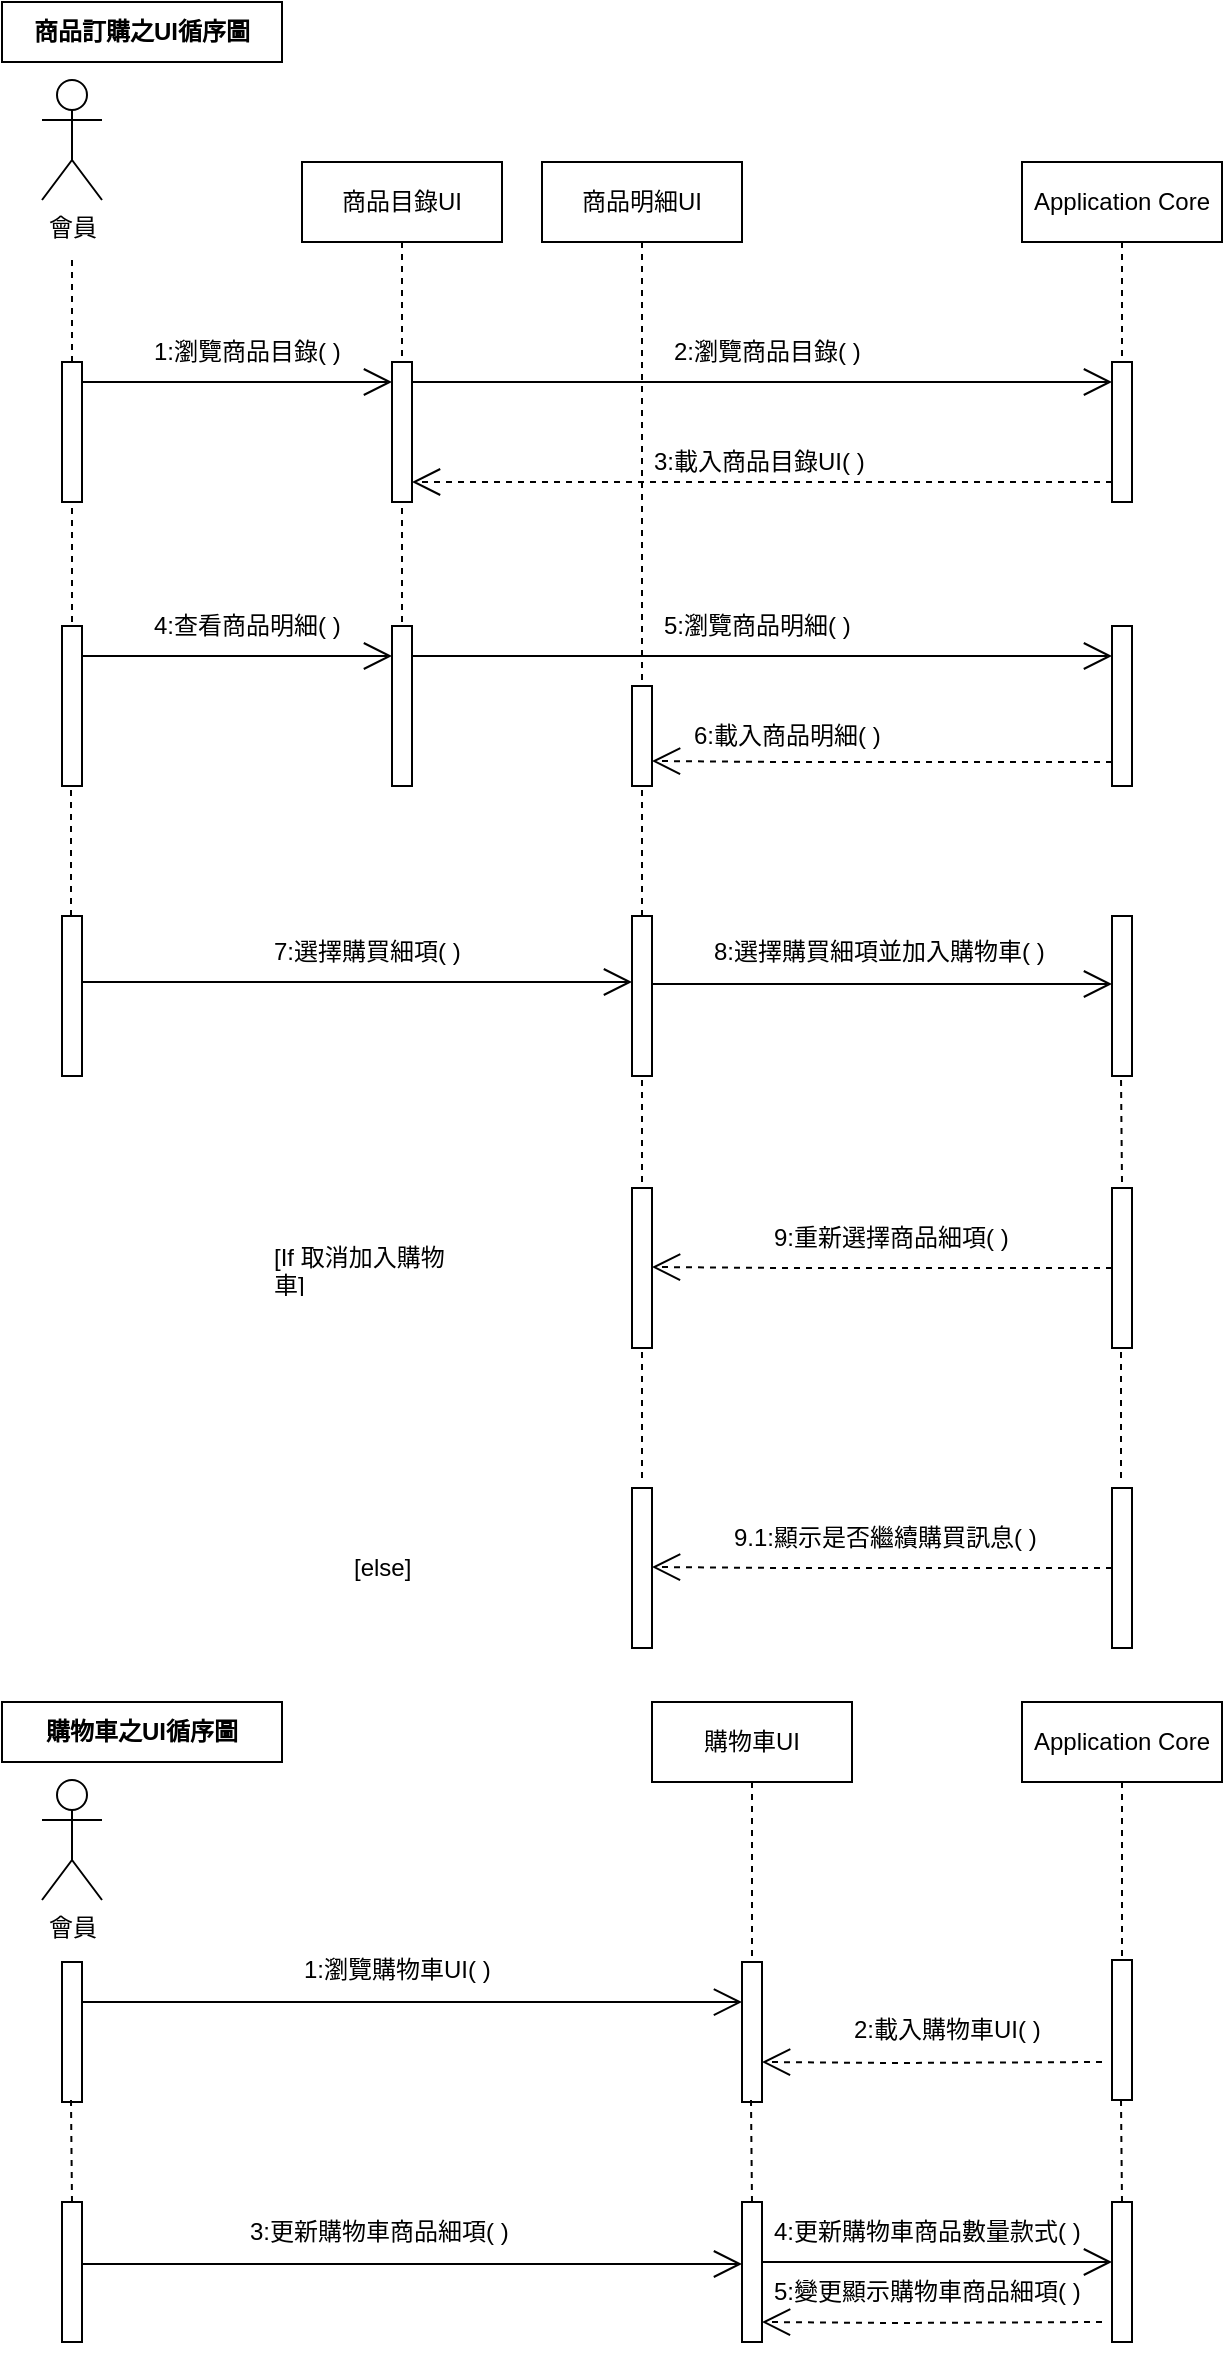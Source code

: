 <mxfile version="21.1.4" type="github">
  <diagram name="Page-1" id="13e1069c-82ec-6db2-03f1-153e76fe0fe0">
    <mxGraphModel dx="880" dy="461" grid="1" gridSize="10" guides="1" tooltips="1" connect="1" arrows="1" fold="1" page="1" pageScale="1" pageWidth="1100" pageHeight="850" background="none" math="0" shadow="0">
      <root>
        <mxCell id="0" />
        <mxCell id="1" parent="0" />
        <mxCell id="bA_DWow7jITAsD4Xbj8_-2" value="會員" style="shape=umlActor;verticalLabelPosition=bottom;verticalAlign=top;html=1;" parent="1" vertex="1">
          <mxGeometry x="60" y="59" width="30" height="60" as="geometry" />
        </mxCell>
        <mxCell id="bA_DWow7jITAsD4Xbj8_-23" value="商品訂購之UI循序圖" style="fontStyle=1;whiteSpace=wrap;html=1;" parent="1" vertex="1">
          <mxGeometry x="40" y="20" width="140" height="30" as="geometry" />
        </mxCell>
        <mxCell id="bA_DWow7jITAsD4Xbj8_-24" value="" style="html=1;points=[];perimeter=orthogonalPerimeter;outlineConnect=0;targetShapes=umlLifeline;portConstraint=eastwest;newEdgeStyle={&quot;edgeStyle&quot;:&quot;elbowEdgeStyle&quot;,&quot;elbow&quot;:&quot;vertical&quot;,&quot;curved&quot;:0,&quot;rounded&quot;:0};" parent="1" vertex="1">
          <mxGeometry x="70" y="200" width="10" height="70" as="geometry" />
        </mxCell>
        <mxCell id="bA_DWow7jITAsD4Xbj8_-27" value="" style="html=1;verticalAlign=bottom;startArrow=none;endArrow=none;dashed=1;rounded=0;" parent="1" source="bA_DWow7jITAsD4Xbj8_-24" edge="1">
          <mxGeometry relative="1" as="geometry">
            <mxPoint x="75" y="168" as="sourcePoint" />
            <mxPoint x="75" y="148" as="targetPoint" />
          </mxGeometry>
        </mxCell>
        <mxCell id="bA_DWow7jITAsD4Xbj8_-30" value="1:瀏覽商品目錄( )" style="text;strokeColor=none;fillColor=none;align=left;verticalAlign=middle;spacingLeft=4;spacingRight=4;overflow=hidden;points=[[0,0.5],[1,0.5]];portConstraint=eastwest;rotatable=0;whiteSpace=wrap;html=1;" parent="1" vertex="1">
          <mxGeometry x="110" y="180" width="110" height="30" as="geometry" />
        </mxCell>
        <mxCell id="bA_DWow7jITAsD4Xbj8_-61" value="商品目錄UI" style="shape=umlLifeline;perimeter=lifelinePerimeter;whiteSpace=wrap;html=1;container=1;dropTarget=0;collapsible=0;recursiveResize=0;outlineConnect=0;portConstraint=eastwest;newEdgeStyle={&quot;edgeStyle&quot;:&quot;elbowEdgeStyle&quot;,&quot;elbow&quot;:&quot;vertical&quot;,&quot;curved&quot;:0,&quot;rounded&quot;:0};" parent="1" vertex="1">
          <mxGeometry x="190" y="100" width="100" height="100" as="geometry" />
        </mxCell>
        <mxCell id="bA_DWow7jITAsD4Xbj8_-55" value="2:瀏覽商品目錄( )" style="text;strokeColor=none;fillColor=none;align=left;verticalAlign=middle;spacingLeft=4;spacingRight=4;overflow=hidden;points=[[0,0.5],[1,0.5]];portConstraint=eastwest;rotatable=0;whiteSpace=wrap;html=1;" parent="1" vertex="1">
          <mxGeometry x="370" y="180" width="110" height="30" as="geometry" />
        </mxCell>
        <mxCell id="bA_DWow7jITAsD4Xbj8_-63" value="商品明細UI" style="shape=umlLifeline;perimeter=lifelinePerimeter;whiteSpace=wrap;html=1;container=1;dropTarget=0;collapsible=0;recursiveResize=0;outlineConnect=0;portConstraint=eastwest;newEdgeStyle={&quot;edgeStyle&quot;:&quot;elbowEdgeStyle&quot;,&quot;elbow&quot;:&quot;vertical&quot;,&quot;curved&quot;:0,&quot;rounded&quot;:0};" parent="1" vertex="1">
          <mxGeometry x="310" y="100" width="100" height="260" as="geometry" />
        </mxCell>
        <mxCell id="bA_DWow7jITAsD4Xbj8_-67" value="Application Core" style="shape=umlLifeline;perimeter=lifelinePerimeter;whiteSpace=wrap;html=1;container=1;dropTarget=0;collapsible=0;recursiveResize=0;outlineConnect=0;portConstraint=eastwest;newEdgeStyle={&quot;edgeStyle&quot;:&quot;elbowEdgeStyle&quot;,&quot;elbow&quot;:&quot;vertical&quot;,&quot;curved&quot;:0,&quot;rounded&quot;:0};" parent="1" vertex="1">
          <mxGeometry x="550" y="100" width="100" height="100" as="geometry" />
        </mxCell>
        <mxCell id="bA_DWow7jITAsD4Xbj8_-69" value="" style="html=1;points=[];perimeter=orthogonalPerimeter;outlineConnect=0;targetShapes=umlLifeline;portConstraint=eastwest;newEdgeStyle={&quot;edgeStyle&quot;:&quot;elbowEdgeStyle&quot;,&quot;elbow&quot;:&quot;vertical&quot;,&quot;curved&quot;:0,&quot;rounded&quot;:0};" parent="1" vertex="1">
          <mxGeometry x="235" y="200" width="10" height="70" as="geometry" />
        </mxCell>
        <mxCell id="bA_DWow7jITAsD4Xbj8_-74" value="" style="html=1;points=[];perimeter=orthogonalPerimeter;outlineConnect=0;targetShapes=umlLifeline;portConstraint=eastwest;newEdgeStyle={&quot;edgeStyle&quot;:&quot;elbowEdgeStyle&quot;,&quot;elbow&quot;:&quot;vertical&quot;,&quot;curved&quot;:0,&quot;rounded&quot;:0};" parent="1" vertex="1">
          <mxGeometry x="595" y="200" width="10" height="70" as="geometry" />
        </mxCell>
        <mxCell id="bA_DWow7jITAsD4Xbj8_-76" value="" style="endArrow=open;endFill=1;endSize=12;html=1;rounded=0;" parent="1" source="bA_DWow7jITAsD4Xbj8_-69" target="bA_DWow7jITAsD4Xbj8_-74" edge="1">
          <mxGeometry width="160" relative="1" as="geometry">
            <mxPoint x="250" y="210" as="sourcePoint" />
            <mxPoint x="400" y="210" as="targetPoint" />
            <Array as="points">
              <mxPoint x="300" y="210" />
            </Array>
          </mxGeometry>
        </mxCell>
        <mxCell id="bA_DWow7jITAsD4Xbj8_-80" value="" style="endArrow=open;endFill=1;endSize=12;html=1;rounded=0;dashed=1;" parent="1" source="bA_DWow7jITAsD4Xbj8_-74" edge="1">
          <mxGeometry width="160" relative="1" as="geometry">
            <mxPoint x="590" y="260" as="sourcePoint" />
            <mxPoint x="245" y="260" as="targetPoint" />
            <Array as="points">
              <mxPoint x="465" y="260" />
            </Array>
          </mxGeometry>
        </mxCell>
        <mxCell id="bA_DWow7jITAsD4Xbj8_-82" value="" style="endArrow=open;endFill=1;endSize=12;html=1;rounded=0;" parent="1" source="bA_DWow7jITAsD4Xbj8_-24" edge="1">
          <mxGeometry width="160" relative="1" as="geometry">
            <mxPoint x="120" y="210" as="sourcePoint" />
            <mxPoint x="235" y="210" as="targetPoint" />
          </mxGeometry>
        </mxCell>
        <mxCell id="bA_DWow7jITAsD4Xbj8_-60" value="3:載入商品目錄UI( )" style="text;strokeColor=none;fillColor=none;align=left;verticalAlign=middle;spacingLeft=4;spacingRight=4;overflow=hidden;points=[[0,0.5],[1,0.5]];portConstraint=eastwest;rotatable=0;whiteSpace=wrap;html=1;" parent="1" vertex="1">
          <mxGeometry x="360" y="235" width="120" height="30" as="geometry" />
        </mxCell>
        <mxCell id="bA_DWow7jITAsD4Xbj8_-83" value="" style="html=1;points=[];perimeter=orthogonalPerimeter;outlineConnect=0;targetShapes=umlLifeline;portConstraint=eastwest;newEdgeStyle={&quot;edgeStyle&quot;:&quot;elbowEdgeStyle&quot;,&quot;elbow&quot;:&quot;vertical&quot;,&quot;curved&quot;:0,&quot;rounded&quot;:0};direction=west;" parent="1" vertex="1">
          <mxGeometry x="235" y="332" width="10" height="80" as="geometry" />
        </mxCell>
        <mxCell id="bA_DWow7jITAsD4Xbj8_-86" value="" style="html=1;verticalAlign=bottom;startArrow=none;endArrow=none;dashed=1;rounded=0;" parent="1" target="bA_DWow7jITAsD4Xbj8_-69" edge="1">
          <mxGeometry relative="1" as="geometry">
            <mxPoint x="240" y="330" as="sourcePoint" />
            <mxPoint x="239.5" y="280" as="targetPoint" />
          </mxGeometry>
        </mxCell>
        <mxCell id="bA_DWow7jITAsD4Xbj8_-87" value="" style="html=1;points=[];perimeter=orthogonalPerimeter;outlineConnect=0;targetShapes=umlLifeline;portConstraint=eastwest;newEdgeStyle={&quot;edgeStyle&quot;:&quot;elbowEdgeStyle&quot;,&quot;elbow&quot;:&quot;vertical&quot;,&quot;curved&quot;:0,&quot;rounded&quot;:0};" parent="1" vertex="1">
          <mxGeometry x="70" y="332" width="10" height="80" as="geometry" />
        </mxCell>
        <mxCell id="bA_DWow7jITAsD4Xbj8_-88" value="" style="html=1;verticalAlign=bottom;startArrow=none;endArrow=none;dashed=1;rounded=0;" parent="1" target="bA_DWow7jITAsD4Xbj8_-24" edge="1">
          <mxGeometry relative="1" as="geometry">
            <mxPoint x="75" y="330" as="sourcePoint" />
            <mxPoint x="74.5" y="280" as="targetPoint" />
          </mxGeometry>
        </mxCell>
        <mxCell id="bA_DWow7jITAsD4Xbj8_-89" value="" style="endArrow=open;endFill=1;endSize=12;html=1;rounded=0;" parent="1" edge="1">
          <mxGeometry width="160" relative="1" as="geometry">
            <mxPoint x="80" y="347" as="sourcePoint" />
            <mxPoint x="235" y="347" as="targetPoint" />
          </mxGeometry>
        </mxCell>
        <mxCell id="bA_DWow7jITAsD4Xbj8_-90" value="4:查看商品明細( )" style="text;strokeColor=none;fillColor=none;align=left;verticalAlign=middle;spacingLeft=4;spacingRight=4;overflow=hidden;points=[[0,0.5],[1,0.5]];portConstraint=eastwest;rotatable=0;whiteSpace=wrap;html=1;" parent="1" vertex="1">
          <mxGeometry x="110" y="317" width="110" height="30" as="geometry" />
        </mxCell>
        <mxCell id="scAz_sJh-p4d1cDr2ZtB-1" value="" style="html=1;points=[];perimeter=orthogonalPerimeter;outlineConnect=0;targetShapes=umlLifeline;portConstraint=eastwest;newEdgeStyle={&quot;edgeStyle&quot;:&quot;elbowEdgeStyle&quot;,&quot;elbow&quot;:&quot;vertical&quot;,&quot;curved&quot;:0,&quot;rounded&quot;:0};" parent="1" vertex="1">
          <mxGeometry x="595" y="332" width="10" height="80" as="geometry" />
        </mxCell>
        <mxCell id="scAz_sJh-p4d1cDr2ZtB-2" value="" style="endArrow=open;endFill=1;endSize=12;html=1;rounded=0;" parent="1" edge="1">
          <mxGeometry width="160" relative="1" as="geometry">
            <mxPoint x="245" y="347" as="sourcePoint" />
            <mxPoint x="595" y="347" as="targetPoint" />
            <Array as="points">
              <mxPoint x="300" y="347" />
            </Array>
          </mxGeometry>
        </mxCell>
        <mxCell id="scAz_sJh-p4d1cDr2ZtB-3" value="5:瀏覽商品明細( )" style="text;strokeColor=none;fillColor=none;align=left;verticalAlign=middle;spacingLeft=4;spacingRight=4;overflow=hidden;points=[[0,0.5],[1,0.5]];portConstraint=eastwest;rotatable=0;whiteSpace=wrap;html=1;" parent="1" vertex="1">
          <mxGeometry x="365" y="317" width="110" height="30" as="geometry" />
        </mxCell>
        <mxCell id="bNrEyWr68TFna6YiyeJv-1" value="" style="html=1;points=[];perimeter=orthogonalPerimeter;outlineConnect=0;targetShapes=umlLifeline;portConstraint=eastwest;newEdgeStyle={&quot;edgeStyle&quot;:&quot;elbowEdgeStyle&quot;,&quot;elbow&quot;:&quot;vertical&quot;,&quot;curved&quot;:0,&quot;rounded&quot;:0};direction=west;" vertex="1" parent="1">
          <mxGeometry x="355" y="362" width="10" height="50" as="geometry" />
        </mxCell>
        <mxCell id="bNrEyWr68TFna6YiyeJv-2" value="" style="endArrow=open;endFill=1;endSize=12;html=1;rounded=0;dashed=1;" edge="1" parent="1">
          <mxGeometry width="160" relative="1" as="geometry">
            <mxPoint x="595" y="400" as="sourcePoint" />
            <mxPoint x="365" y="399.5" as="targetPoint" />
            <Array as="points">
              <mxPoint x="430" y="400" />
            </Array>
          </mxGeometry>
        </mxCell>
        <mxCell id="bNrEyWr68TFna6YiyeJv-3" value="6:載入商品明細( )" style="text;strokeColor=none;fillColor=none;align=left;verticalAlign=middle;spacingLeft=4;spacingRight=4;overflow=hidden;points=[[0,0.5],[1,0.5]];portConstraint=eastwest;rotatable=0;whiteSpace=wrap;html=1;" vertex="1" parent="1">
          <mxGeometry x="380" y="372" width="110" height="30" as="geometry" />
        </mxCell>
        <mxCell id="bNrEyWr68TFna6YiyeJv-4" value="" style="html=1;points=[];perimeter=orthogonalPerimeter;outlineConnect=0;targetShapes=umlLifeline;portConstraint=eastwest;newEdgeStyle={&quot;edgeStyle&quot;:&quot;elbowEdgeStyle&quot;,&quot;elbow&quot;:&quot;vertical&quot;,&quot;curved&quot;:0,&quot;rounded&quot;:0};" vertex="1" parent="1">
          <mxGeometry x="70" y="477" width="10" height="80" as="geometry" />
        </mxCell>
        <mxCell id="bNrEyWr68TFna6YiyeJv-6" value="" style="html=1;verticalAlign=bottom;startArrow=none;endArrow=none;dashed=1;rounded=0;" edge="1" parent="1">
          <mxGeometry relative="1" as="geometry">
            <mxPoint x="74.5" y="477" as="sourcePoint" />
            <mxPoint x="74.5" y="412" as="targetPoint" />
          </mxGeometry>
        </mxCell>
        <mxCell id="bNrEyWr68TFna6YiyeJv-7" value="" style="html=1;points=[];perimeter=orthogonalPerimeter;outlineConnect=0;targetShapes=umlLifeline;portConstraint=eastwest;newEdgeStyle={&quot;edgeStyle&quot;:&quot;elbowEdgeStyle&quot;,&quot;elbow&quot;:&quot;vertical&quot;,&quot;curved&quot;:0,&quot;rounded&quot;:0};" vertex="1" parent="1">
          <mxGeometry x="355" y="477" width="10" height="80" as="geometry" />
        </mxCell>
        <mxCell id="bNrEyWr68TFna6YiyeJv-8" value="" style="html=1;verticalAlign=bottom;startArrow=none;endArrow=none;dashed=1;rounded=0;" edge="1" parent="1">
          <mxGeometry relative="1" as="geometry">
            <mxPoint x="360" y="477" as="sourcePoint" />
            <mxPoint x="360" y="412" as="targetPoint" />
          </mxGeometry>
        </mxCell>
        <mxCell id="bNrEyWr68TFna6YiyeJv-9" value="" style="html=1;points=[];perimeter=orthogonalPerimeter;outlineConnect=0;targetShapes=umlLifeline;portConstraint=eastwest;newEdgeStyle={&quot;edgeStyle&quot;:&quot;elbowEdgeStyle&quot;,&quot;elbow&quot;:&quot;vertical&quot;,&quot;curved&quot;:0,&quot;rounded&quot;:0};" vertex="1" parent="1">
          <mxGeometry x="595" y="477" width="10" height="80" as="geometry" />
        </mxCell>
        <mxCell id="bNrEyWr68TFna6YiyeJv-10" value="" style="endArrow=open;endFill=1;endSize=12;html=1;rounded=0;" edge="1" parent="1">
          <mxGeometry width="160" relative="1" as="geometry">
            <mxPoint x="80" y="510" as="sourcePoint" />
            <mxPoint x="355" y="510" as="targetPoint" />
          </mxGeometry>
        </mxCell>
        <mxCell id="bNrEyWr68TFna6YiyeJv-11" value="" style="endArrow=open;endFill=1;endSize=12;html=1;rounded=0;" edge="1" parent="1">
          <mxGeometry width="160" relative="1" as="geometry">
            <mxPoint x="365" y="511" as="sourcePoint" />
            <mxPoint x="595" y="511" as="targetPoint" />
          </mxGeometry>
        </mxCell>
        <mxCell id="bNrEyWr68TFna6YiyeJv-12" value="7:選擇購買細項( )" style="text;strokeColor=none;fillColor=none;align=left;verticalAlign=middle;spacingLeft=4;spacingRight=4;overflow=hidden;points=[[0,0.5],[1,0.5]];portConstraint=eastwest;rotatable=0;whiteSpace=wrap;html=1;" vertex="1" parent="1">
          <mxGeometry x="170" y="480" width="110" height="30" as="geometry" />
        </mxCell>
        <mxCell id="bNrEyWr68TFna6YiyeJv-13" value="8:選擇購買細項並加入購物車( )" style="text;strokeColor=none;fillColor=none;align=left;verticalAlign=middle;spacingLeft=4;spacingRight=4;overflow=hidden;points=[[0,0.5],[1,0.5]];portConstraint=eastwest;rotatable=0;whiteSpace=wrap;html=1;" vertex="1" parent="1">
          <mxGeometry x="390" y="480" width="180" height="30" as="geometry" />
        </mxCell>
        <mxCell id="bNrEyWr68TFna6YiyeJv-14" value="" style="html=1;points=[];perimeter=orthogonalPerimeter;outlineConnect=0;targetShapes=umlLifeline;portConstraint=eastwest;newEdgeStyle={&quot;edgeStyle&quot;:&quot;elbowEdgeStyle&quot;,&quot;elbow&quot;:&quot;vertical&quot;,&quot;curved&quot;:0,&quot;rounded&quot;:0};" vertex="1" parent="1">
          <mxGeometry x="595" y="613" width="10" height="80" as="geometry" />
        </mxCell>
        <mxCell id="bNrEyWr68TFna6YiyeJv-15" value="" style="html=1;points=[];perimeter=orthogonalPerimeter;outlineConnect=0;targetShapes=umlLifeline;portConstraint=eastwest;newEdgeStyle={&quot;edgeStyle&quot;:&quot;elbowEdgeStyle&quot;,&quot;elbow&quot;:&quot;vertical&quot;,&quot;curved&quot;:0,&quot;rounded&quot;:0};" vertex="1" parent="1">
          <mxGeometry x="355" y="613" width="10" height="80" as="geometry" />
        </mxCell>
        <mxCell id="bNrEyWr68TFna6YiyeJv-16" value="" style="html=1;verticalAlign=bottom;startArrow=none;endArrow=none;dashed=1;rounded=0;" edge="1" parent="1">
          <mxGeometry relative="1" as="geometry">
            <mxPoint x="600" y="610" as="sourcePoint" />
            <mxPoint x="599.5" y="557" as="targetPoint" />
          </mxGeometry>
        </mxCell>
        <mxCell id="bNrEyWr68TFna6YiyeJv-17" value="" style="html=1;verticalAlign=bottom;startArrow=none;endArrow=none;dashed=1;rounded=0;" edge="1" parent="1">
          <mxGeometry relative="1" as="geometry">
            <mxPoint x="360" y="610" as="sourcePoint" />
            <mxPoint x="360" y="557" as="targetPoint" />
          </mxGeometry>
        </mxCell>
        <mxCell id="bNrEyWr68TFna6YiyeJv-18" value="[If 取消加入購物車]" style="text;strokeColor=none;fillColor=none;align=left;verticalAlign=middle;spacingLeft=4;spacingRight=4;overflow=hidden;points=[[0,0.5],[1,0.5]];portConstraint=eastwest;rotatable=0;whiteSpace=wrap;html=1;" vertex="1" parent="1">
          <mxGeometry x="170" y="638" width="110" height="30" as="geometry" />
        </mxCell>
        <mxCell id="bNrEyWr68TFna6YiyeJv-19" value="" style="endArrow=open;endFill=1;endSize=12;html=1;rounded=0;dashed=1;" edge="1" parent="1">
          <mxGeometry width="160" relative="1" as="geometry">
            <mxPoint x="595" y="653" as="sourcePoint" />
            <mxPoint x="365" y="652.5" as="targetPoint" />
            <Array as="points">
              <mxPoint x="430" y="653" />
            </Array>
          </mxGeometry>
        </mxCell>
        <mxCell id="bNrEyWr68TFna6YiyeJv-20" value="9:重新選擇商品細項( )" style="text;strokeColor=none;fillColor=none;align=left;verticalAlign=middle;spacingLeft=4;spacingRight=4;overflow=hidden;points=[[0,0.5],[1,0.5]];portConstraint=eastwest;rotatable=0;whiteSpace=wrap;html=1;" vertex="1" parent="1">
          <mxGeometry x="420" y="623" width="130" height="30" as="geometry" />
        </mxCell>
        <mxCell id="bNrEyWr68TFna6YiyeJv-21" value="" style="html=1;points=[];perimeter=orthogonalPerimeter;outlineConnect=0;targetShapes=umlLifeline;portConstraint=eastwest;newEdgeStyle={&quot;edgeStyle&quot;:&quot;elbowEdgeStyle&quot;,&quot;elbow&quot;:&quot;vertical&quot;,&quot;curved&quot;:0,&quot;rounded&quot;:0};" vertex="1" parent="1">
          <mxGeometry x="595" y="763" width="10" height="80" as="geometry" />
        </mxCell>
        <mxCell id="bNrEyWr68TFna6YiyeJv-22" value="" style="html=1;points=[];perimeter=orthogonalPerimeter;outlineConnect=0;targetShapes=umlLifeline;portConstraint=eastwest;newEdgeStyle={&quot;edgeStyle&quot;:&quot;elbowEdgeStyle&quot;,&quot;elbow&quot;:&quot;vertical&quot;,&quot;curved&quot;:0,&quot;rounded&quot;:0};" vertex="1" parent="1">
          <mxGeometry x="355" y="763" width="10" height="80" as="geometry" />
        </mxCell>
        <mxCell id="bNrEyWr68TFna6YiyeJv-23" value="" style="html=1;verticalAlign=bottom;startArrow=none;endArrow=none;dashed=1;rounded=0;" edge="1" parent="1">
          <mxGeometry relative="1" as="geometry">
            <mxPoint x="599.5" y="758" as="sourcePoint" />
            <mxPoint x="599.5" y="693" as="targetPoint" />
          </mxGeometry>
        </mxCell>
        <mxCell id="bNrEyWr68TFna6YiyeJv-24" value="" style="html=1;verticalAlign=bottom;startArrow=none;endArrow=none;dashed=1;rounded=0;" edge="1" parent="1">
          <mxGeometry relative="1" as="geometry">
            <mxPoint x="360" y="758" as="sourcePoint" />
            <mxPoint x="360" y="693" as="targetPoint" />
          </mxGeometry>
        </mxCell>
        <mxCell id="bNrEyWr68TFna6YiyeJv-25" value="[else]" style="text;strokeColor=none;fillColor=none;align=left;verticalAlign=middle;spacingLeft=4;spacingRight=4;overflow=hidden;points=[[0,0.5],[1,0.5]];portConstraint=eastwest;rotatable=0;whiteSpace=wrap;html=1;" vertex="1" parent="1">
          <mxGeometry x="210" y="788" width="40" height="30" as="geometry" />
        </mxCell>
        <mxCell id="bNrEyWr68TFna6YiyeJv-26" value="" style="endArrow=open;endFill=1;endSize=12;html=1;rounded=0;dashed=1;" edge="1" parent="1">
          <mxGeometry width="160" relative="1" as="geometry">
            <mxPoint x="595" y="803" as="sourcePoint" />
            <mxPoint x="365" y="802.5" as="targetPoint" />
            <Array as="points">
              <mxPoint x="430" y="803" />
            </Array>
          </mxGeometry>
        </mxCell>
        <mxCell id="bNrEyWr68TFna6YiyeJv-27" value="9.1:顯示是否繼續購買訊息( )" style="text;strokeColor=none;fillColor=none;align=left;verticalAlign=middle;spacingLeft=4;spacingRight=4;overflow=hidden;points=[[0,0.5],[1,0.5]];portConstraint=eastwest;rotatable=0;whiteSpace=wrap;html=1;" vertex="1" parent="1">
          <mxGeometry x="400" y="773" width="170" height="30" as="geometry" />
        </mxCell>
        <mxCell id="bNrEyWr68TFna6YiyeJv-29" value="會員" style="shape=umlActor;verticalLabelPosition=bottom;verticalAlign=top;html=1;" vertex="1" parent="1">
          <mxGeometry x="60" y="909" width="30" height="60" as="geometry" />
        </mxCell>
        <mxCell id="bNrEyWr68TFna6YiyeJv-30" value="購物車之UI循序圖" style="fontStyle=1;whiteSpace=wrap;html=1;" vertex="1" parent="1">
          <mxGeometry x="40" y="870" width="140" height="30" as="geometry" />
        </mxCell>
        <mxCell id="bNrEyWr68TFna6YiyeJv-32" value="購物車UI" style="shape=umlLifeline;perimeter=lifelinePerimeter;whiteSpace=wrap;html=1;container=1;dropTarget=0;collapsible=0;recursiveResize=0;outlineConnect=0;portConstraint=eastwest;newEdgeStyle={&quot;edgeStyle&quot;:&quot;elbowEdgeStyle&quot;,&quot;elbow&quot;:&quot;vertical&quot;,&quot;curved&quot;:0,&quot;rounded&quot;:0};" vertex="1" parent="1">
          <mxGeometry x="365" y="870" width="100" height="130" as="geometry" />
        </mxCell>
        <mxCell id="bNrEyWr68TFna6YiyeJv-33" value="" style="html=1;points=[];perimeter=orthogonalPerimeter;outlineConnect=0;targetShapes=umlLifeline;portConstraint=eastwest;newEdgeStyle={&quot;edgeStyle&quot;:&quot;elbowEdgeStyle&quot;,&quot;elbow&quot;:&quot;vertical&quot;,&quot;curved&quot;:0,&quot;rounded&quot;:0};" vertex="1" parent="1">
          <mxGeometry x="70" y="1000" width="10" height="70" as="geometry" />
        </mxCell>
        <mxCell id="bNrEyWr68TFna6YiyeJv-35" value="1:瀏覽購物車UI( )" style="text;strokeColor=none;fillColor=none;align=left;verticalAlign=middle;spacingLeft=4;spacingRight=4;overflow=hidden;points=[[0,0.5],[1,0.5]];portConstraint=eastwest;rotatable=0;whiteSpace=wrap;html=1;" vertex="1" parent="1">
          <mxGeometry x="185" y="989" width="110" height="30" as="geometry" />
        </mxCell>
        <mxCell id="bNrEyWr68TFna6YiyeJv-37" value="Application Core" style="shape=umlLifeline;perimeter=lifelinePerimeter;whiteSpace=wrap;html=1;container=1;dropTarget=0;collapsible=0;recursiveResize=0;outlineConnect=0;portConstraint=eastwest;newEdgeStyle={&quot;edgeStyle&quot;:&quot;elbowEdgeStyle&quot;,&quot;elbow&quot;:&quot;vertical&quot;,&quot;curved&quot;:0,&quot;rounded&quot;:0};" vertex="1" parent="1">
          <mxGeometry x="550" y="870" width="100" height="129" as="geometry" />
        </mxCell>
        <mxCell id="bNrEyWr68TFna6YiyeJv-38" value="" style="html=1;points=[];perimeter=orthogonalPerimeter;outlineConnect=0;targetShapes=umlLifeline;portConstraint=eastwest;newEdgeStyle={&quot;edgeStyle&quot;:&quot;elbowEdgeStyle&quot;,&quot;elbow&quot;:&quot;vertical&quot;,&quot;curved&quot;:0,&quot;rounded&quot;:0};" vertex="1" parent="1">
          <mxGeometry x="410" y="1000" width="10" height="70" as="geometry" />
        </mxCell>
        <mxCell id="bNrEyWr68TFna6YiyeJv-39" value="" style="html=1;points=[];perimeter=orthogonalPerimeter;outlineConnect=0;targetShapes=umlLifeline;portConstraint=eastwest;newEdgeStyle={&quot;edgeStyle&quot;:&quot;elbowEdgeStyle&quot;,&quot;elbow&quot;:&quot;vertical&quot;,&quot;curved&quot;:0,&quot;rounded&quot;:0};" vertex="1" parent="1">
          <mxGeometry x="595" y="999" width="10" height="70" as="geometry" />
        </mxCell>
        <mxCell id="bNrEyWr68TFna6YiyeJv-42" value="2:載入購物車UI( )" style="text;strokeColor=none;fillColor=none;align=left;verticalAlign=middle;spacingLeft=4;spacingRight=4;overflow=hidden;points=[[0,0.5],[1,0.5]];portConstraint=eastwest;rotatable=0;whiteSpace=wrap;html=1;" vertex="1" parent="1">
          <mxGeometry x="460" y="1019" width="110" height="30" as="geometry" />
        </mxCell>
        <mxCell id="bNrEyWr68TFna6YiyeJv-43" value="" style="endArrow=open;endFill=1;endSize=12;html=1;rounded=0;entryX=0;entryY=0.286;entryDx=0;entryDy=0;entryPerimeter=0;" edge="1" parent="1" target="bNrEyWr68TFna6YiyeJv-38">
          <mxGeometry width="160" relative="1" as="geometry">
            <mxPoint x="80" y="1020" as="sourcePoint" />
            <mxPoint x="240" y="1020" as="targetPoint" />
          </mxGeometry>
        </mxCell>
        <mxCell id="bNrEyWr68TFna6YiyeJv-44" value="" style="endArrow=open;endFill=1;endSize=12;html=1;rounded=0;dashed=1;" edge="1" parent="1">
          <mxGeometry width="160" relative="1" as="geometry">
            <mxPoint x="590" y="1050" as="sourcePoint" />
            <mxPoint x="420" y="1050" as="targetPoint" />
            <Array as="points">
              <mxPoint x="485" y="1050.5" />
            </Array>
          </mxGeometry>
        </mxCell>
        <mxCell id="bNrEyWr68TFna6YiyeJv-45" value="" style="html=1;points=[];perimeter=orthogonalPerimeter;outlineConnect=0;targetShapes=umlLifeline;portConstraint=eastwest;newEdgeStyle={&quot;edgeStyle&quot;:&quot;elbowEdgeStyle&quot;,&quot;elbow&quot;:&quot;vertical&quot;,&quot;curved&quot;:0,&quot;rounded&quot;:0};" vertex="1" parent="1">
          <mxGeometry x="70" y="1120" width="10" height="70" as="geometry" />
        </mxCell>
        <mxCell id="bNrEyWr68TFna6YiyeJv-46" value="" style="html=1;points=[];perimeter=orthogonalPerimeter;outlineConnect=0;targetShapes=umlLifeline;portConstraint=eastwest;newEdgeStyle={&quot;edgeStyle&quot;:&quot;elbowEdgeStyle&quot;,&quot;elbow&quot;:&quot;vertical&quot;,&quot;curved&quot;:0,&quot;rounded&quot;:0};" vertex="1" parent="1">
          <mxGeometry x="410" y="1120" width="10" height="70" as="geometry" />
        </mxCell>
        <mxCell id="bNrEyWr68TFna6YiyeJv-47" value="" style="html=1;points=[];perimeter=orthogonalPerimeter;outlineConnect=0;targetShapes=umlLifeline;portConstraint=eastwest;newEdgeStyle={&quot;edgeStyle&quot;:&quot;elbowEdgeStyle&quot;,&quot;elbow&quot;:&quot;vertical&quot;,&quot;curved&quot;:0,&quot;rounded&quot;:0};" vertex="1" parent="1">
          <mxGeometry x="595" y="1120" width="10" height="70" as="geometry" />
        </mxCell>
        <mxCell id="bNrEyWr68TFna6YiyeJv-48" value="3:更新購物車商品細項( )" style="text;strokeColor=none;fillColor=none;align=left;verticalAlign=middle;spacingLeft=4;spacingRight=4;overflow=hidden;points=[[0,0.5],[1,0.5]];portConstraint=eastwest;rotatable=0;whiteSpace=wrap;html=1;" vertex="1" parent="1">
          <mxGeometry x="157.5" y="1120" width="145" height="30" as="geometry" />
        </mxCell>
        <mxCell id="bNrEyWr68TFna6YiyeJv-49" value="" style="endArrow=open;endFill=1;endSize=12;html=1;rounded=0;entryX=0;entryY=0.286;entryDx=0;entryDy=0;entryPerimeter=0;" edge="1" parent="1">
          <mxGeometry width="160" relative="1" as="geometry">
            <mxPoint x="80" y="1151" as="sourcePoint" />
            <mxPoint x="410" y="1151" as="targetPoint" />
          </mxGeometry>
        </mxCell>
        <mxCell id="bNrEyWr68TFna6YiyeJv-50" value="" style="endArrow=open;endFill=1;endSize=12;html=1;rounded=0;entryX=0;entryY=0.286;entryDx=0;entryDy=0;entryPerimeter=0;" edge="1" parent="1" source="bNrEyWr68TFna6YiyeJv-46">
          <mxGeometry width="160" relative="1" as="geometry">
            <mxPoint x="437.5" y="1150" as="sourcePoint" />
            <mxPoint x="595" y="1150" as="targetPoint" />
          </mxGeometry>
        </mxCell>
        <mxCell id="bNrEyWr68TFna6YiyeJv-51" value="" style="endArrow=open;endFill=1;endSize=12;html=1;rounded=0;dashed=1;" edge="1" parent="1">
          <mxGeometry width="160" relative="1" as="geometry">
            <mxPoint x="590" y="1180" as="sourcePoint" />
            <mxPoint x="420" y="1180" as="targetPoint" />
            <Array as="points">
              <mxPoint x="485" y="1180.5" />
            </Array>
          </mxGeometry>
        </mxCell>
        <mxCell id="bNrEyWr68TFna6YiyeJv-52" value="4:更新購物車商品數量款式( )" style="text;strokeColor=none;fillColor=none;align=left;verticalAlign=middle;spacingLeft=4;spacingRight=4;overflow=hidden;points=[[0,0.5],[1,0.5]];portConstraint=eastwest;rotatable=0;whiteSpace=wrap;html=1;" vertex="1" parent="1">
          <mxGeometry x="420" y="1120" width="170" height="30" as="geometry" />
        </mxCell>
        <mxCell id="bNrEyWr68TFna6YiyeJv-53" value="5:變更顯示購物車商品細項( )" style="text;strokeColor=none;fillColor=none;align=left;verticalAlign=middle;spacingLeft=4;spacingRight=4;overflow=hidden;points=[[0,0.5],[1,0.5]];portConstraint=eastwest;rotatable=0;whiteSpace=wrap;html=1;" vertex="1" parent="1">
          <mxGeometry x="420" y="1150" width="170" height="30" as="geometry" />
        </mxCell>
        <mxCell id="bNrEyWr68TFna6YiyeJv-55" value="" style="html=1;verticalAlign=bottom;startArrow=none;endArrow=none;dashed=1;rounded=0;" edge="1" parent="1">
          <mxGeometry relative="1" as="geometry">
            <mxPoint x="415" y="1120" as="sourcePoint" />
            <mxPoint x="414.5" y="1069" as="targetPoint" />
          </mxGeometry>
        </mxCell>
        <mxCell id="bNrEyWr68TFna6YiyeJv-56" value="" style="html=1;verticalAlign=bottom;startArrow=none;endArrow=none;dashed=1;rounded=0;" edge="1" parent="1">
          <mxGeometry relative="1" as="geometry">
            <mxPoint x="600" y="1120" as="sourcePoint" />
            <mxPoint x="599.5" y="1069" as="targetPoint" />
          </mxGeometry>
        </mxCell>
        <mxCell id="bNrEyWr68TFna6YiyeJv-57" value="" style="html=1;verticalAlign=bottom;startArrow=none;endArrow=none;dashed=1;rounded=0;" edge="1" parent="1">
          <mxGeometry relative="1" as="geometry">
            <mxPoint x="75" y="1120" as="sourcePoint" />
            <mxPoint x="74.5" y="1069" as="targetPoint" />
          </mxGeometry>
        </mxCell>
      </root>
    </mxGraphModel>
  </diagram>
</mxfile>
